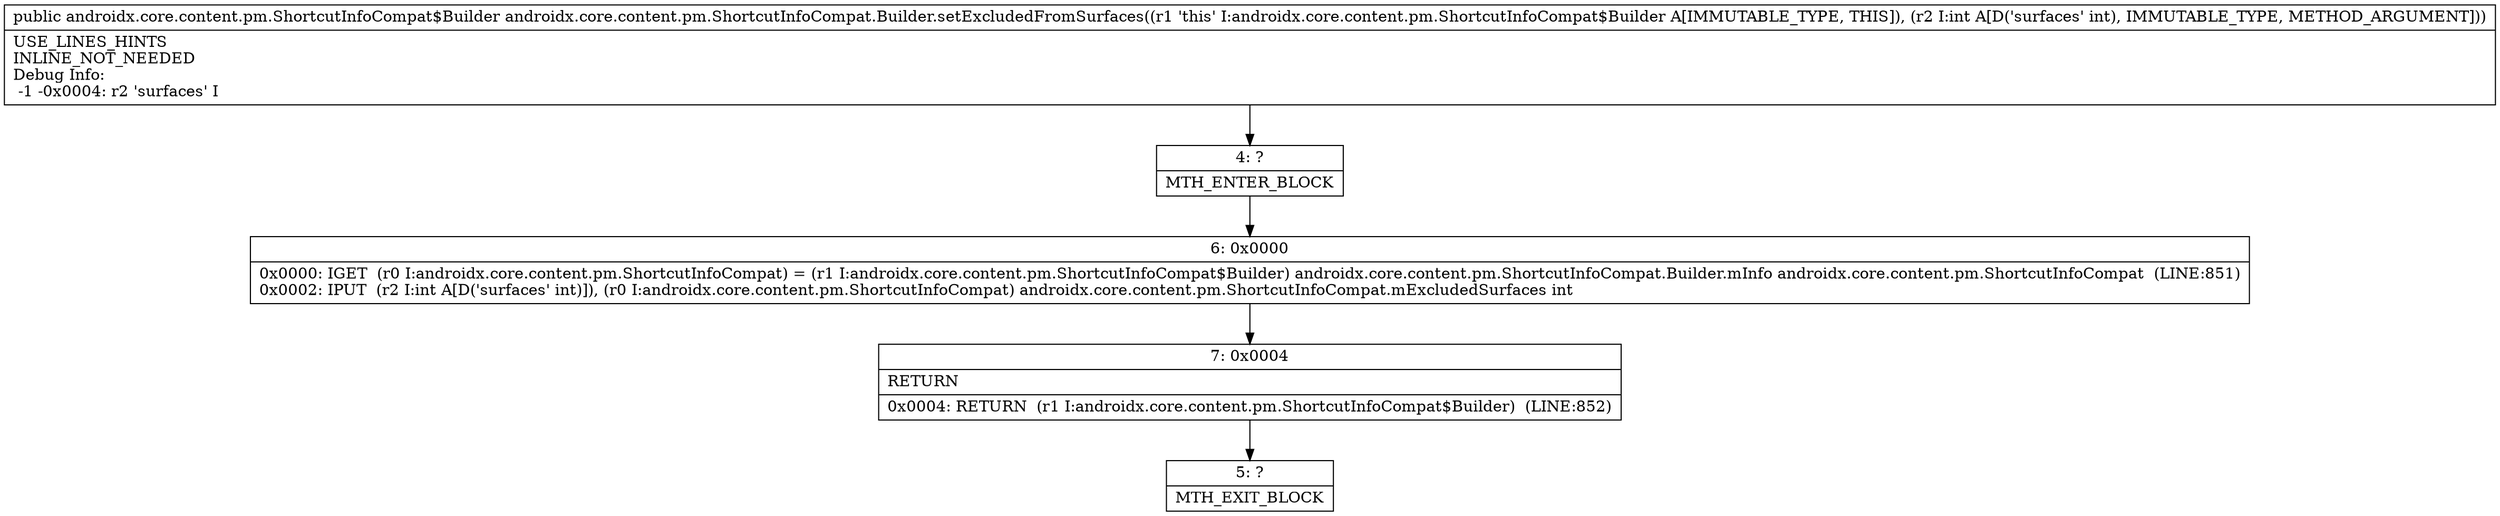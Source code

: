 digraph "CFG forandroidx.core.content.pm.ShortcutInfoCompat.Builder.setExcludedFromSurfaces(I)Landroidx\/core\/content\/pm\/ShortcutInfoCompat$Builder;" {
Node_4 [shape=record,label="{4\:\ ?|MTH_ENTER_BLOCK\l}"];
Node_6 [shape=record,label="{6\:\ 0x0000|0x0000: IGET  (r0 I:androidx.core.content.pm.ShortcutInfoCompat) = (r1 I:androidx.core.content.pm.ShortcutInfoCompat$Builder) androidx.core.content.pm.ShortcutInfoCompat.Builder.mInfo androidx.core.content.pm.ShortcutInfoCompat  (LINE:851)\l0x0002: IPUT  (r2 I:int A[D('surfaces' int)]), (r0 I:androidx.core.content.pm.ShortcutInfoCompat) androidx.core.content.pm.ShortcutInfoCompat.mExcludedSurfaces int \l}"];
Node_7 [shape=record,label="{7\:\ 0x0004|RETURN\l|0x0004: RETURN  (r1 I:androidx.core.content.pm.ShortcutInfoCompat$Builder)  (LINE:852)\l}"];
Node_5 [shape=record,label="{5\:\ ?|MTH_EXIT_BLOCK\l}"];
MethodNode[shape=record,label="{public androidx.core.content.pm.ShortcutInfoCompat$Builder androidx.core.content.pm.ShortcutInfoCompat.Builder.setExcludedFromSurfaces((r1 'this' I:androidx.core.content.pm.ShortcutInfoCompat$Builder A[IMMUTABLE_TYPE, THIS]), (r2 I:int A[D('surfaces' int), IMMUTABLE_TYPE, METHOD_ARGUMENT]))  | USE_LINES_HINTS\lINLINE_NOT_NEEDED\lDebug Info:\l  \-1 \-0x0004: r2 'surfaces' I\l}"];
MethodNode -> Node_4;Node_4 -> Node_6;
Node_6 -> Node_7;
Node_7 -> Node_5;
}

